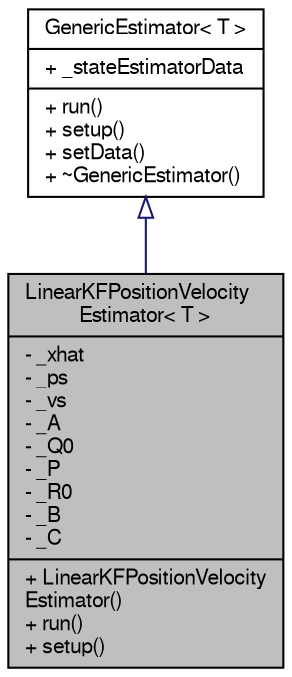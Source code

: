 digraph "LinearKFPositionVelocityEstimator&lt; T &gt;"
{
  edge [fontname="FreeSans",fontsize="10",labelfontname="FreeSans",labelfontsize="10"];
  node [fontname="FreeSans",fontsize="10",shape=record];
  Node1 [label="{LinearKFPositionVelocity\lEstimator\< T \>\n|- _xhat\l- _ps\l- _vs\l- _A\l- _Q0\l- _P\l- _R0\l- _B\l- _C\l|+ LinearKFPositionVelocity\lEstimator()\l+ run()\l+ setup()\l}",height=0.2,width=0.4,color="black", fillcolor="grey75", style="filled", fontcolor="black"];
  Node2 -> Node1 [dir="back",color="midnightblue",fontsize="10",style="solid",arrowtail="onormal",fontname="FreeSans"];
  Node2 [label="{GenericEstimator\< T \>\n|+ _stateEstimatorData\l|+ run()\l+ setup()\l+ setData()\l+ ~GenericEstimator()\l}",height=0.2,width=0.4,color="black", fillcolor="white", style="filled",URL="$d9/d0a/class_generic_estimator.html"];
}
